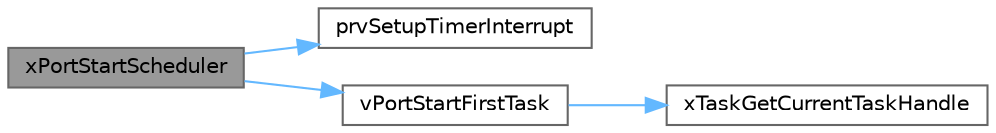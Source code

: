 digraph "xPortStartScheduler"
{
 // LATEX_PDF_SIZE
  bgcolor="transparent";
  edge [fontname=Helvetica,fontsize=10,labelfontname=Helvetica,labelfontsize=10];
  node [fontname=Helvetica,fontsize=10,shape=box,height=0.2,width=0.4];
  rankdir="LR";
  Node1 [id="Node000001",label="xPortStartScheduler",height=0.2,width=0.4,color="gray40", fillcolor="grey60", style="filled", fontcolor="black",tooltip="start the freertos scheduler, go to the first task"];
  Node1 -> Node2 [id="edge4_Node000001_Node000002",color="steelblue1",style="solid",tooltip=" "];
  Node2 [id="Node000002",label="prvSetupTimerInterrupt",height=0.2,width=0.4,color="grey40", fillcolor="white", style="filled",URL="$_rowley_2_m_s_p430_f449_2port_8c.html#a397ed34de04a678dc71217c713763423",tooltip=" "];
  Node1 -> Node3 [id="edge5_Node000001_Node000003",color="steelblue1",style="solid",tooltip=" "];
  Node3 [id="Node000003",label="vPortStartFirstTask",height=0.2,width=0.4,color="grey40", fillcolor="white", style="filled",URL="$_third_party_2_g_c_c_2_r_p2040_2port_8c.html#a5cfc38319f17c8e804020ec247b6325d",tooltip=" "];
  Node3 -> Node4 [id="edge6_Node000003_Node000004",color="steelblue1",style="solid",tooltip=" "];
  Node4 [id="Node000004",label="xTaskGetCurrentTaskHandle",height=0.2,width=0.4,color="grey40", fillcolor="white", style="filled",URL="$task_8h.html#a85a0f9c9f817b18686efbf8f37c72dfc",tooltip=" "];
}
